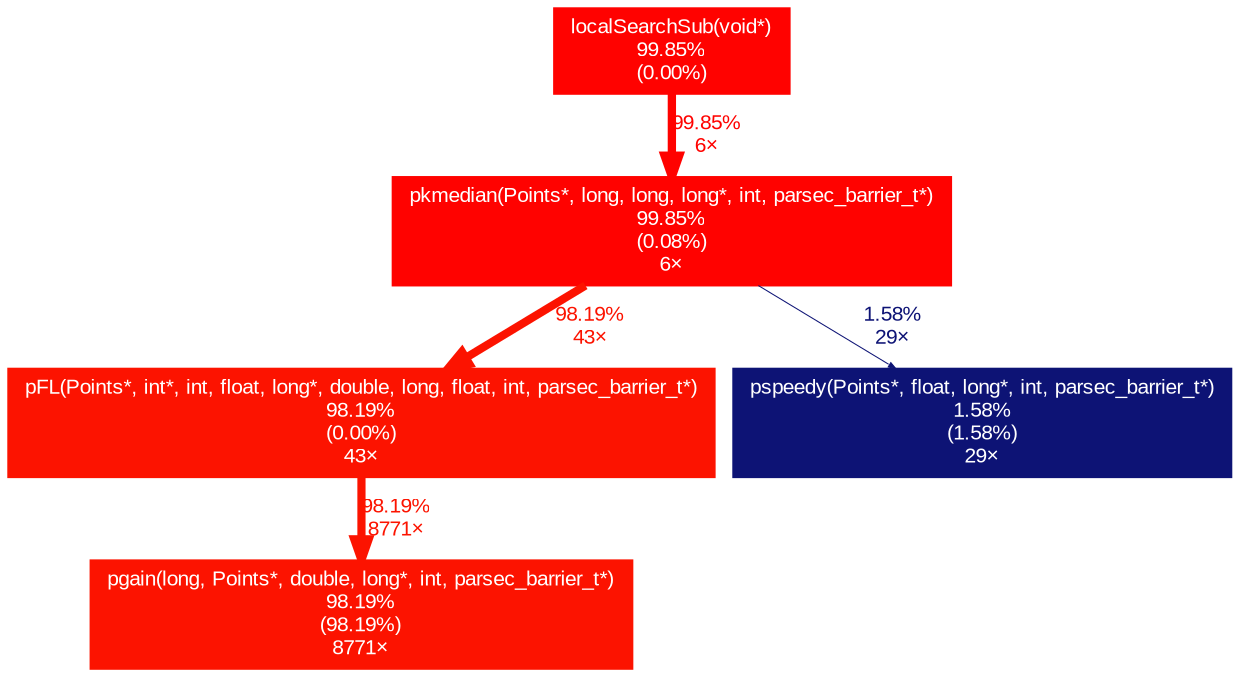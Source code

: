 digraph {
	graph [fontname=Arial, nodesep=0.125, ranksep=0.25];
	node [fontcolor=white, fontname=Arial, height=0, shape=box, style=filled, width=0];
	edge [fontname=Arial];
	1 [color="#ff0200", fontcolor="#ffffff", fontsize="10.00", label="pkmedian(Points*, long, long, long*, int, parsec_barrier_t*)\n99.85%\n(0.08%)\n6×"];
	1 -> 4 [arrowsize="0.99", color="#fc1300", fontcolor="#fc1300", fontsize="10.00", label="98.19%\n43×", labeldistance="3.93", penwidth="3.93"];
	1 -> 5 [arrowsize="0.35", color="#0d1375", fontcolor="#0d1375", fontsize="10.00", label="1.58%\n29×", labeldistance="0.50", penwidth="0.50"];
	2 [color="#ff0200", fontcolor="#ffffff", fontsize="10.00", label="localSearchSub(void*)\n99.85%\n(0.00%)"];
	2 -> 1 [arrowsize="1.00", color="#ff0200", fontcolor="#ff0200", fontsize="10.00", label="99.85%\n6×", labeldistance="3.99", penwidth="3.99"];
	3 [color="#fc1300", fontcolor="#ffffff", fontsize="10.00", label="pgain(long, Points*, double, long*, int, parsec_barrier_t*)\n98.19%\n(98.19%)\n8771×"];
	4 [color="#fc1300", fontcolor="#ffffff", fontsize="10.00", label="pFL(Points*, int*, int, float, long*, double, long, float, int, parsec_barrier_t*)\n98.19%\n(0.00%)\n43×"];
	4 -> 3 [arrowsize="0.99", color="#fc1300", fontcolor="#fc1300", fontsize="10.00", label="98.19%\n8771×", labeldistance="3.93", penwidth="3.93"];
	5 [color="#0d1375", fontcolor="#ffffff", fontsize="10.00", label="pspeedy(Points*, float, long*, int, parsec_barrier_t*)\n1.58%\n(1.58%)\n29×"];
}
